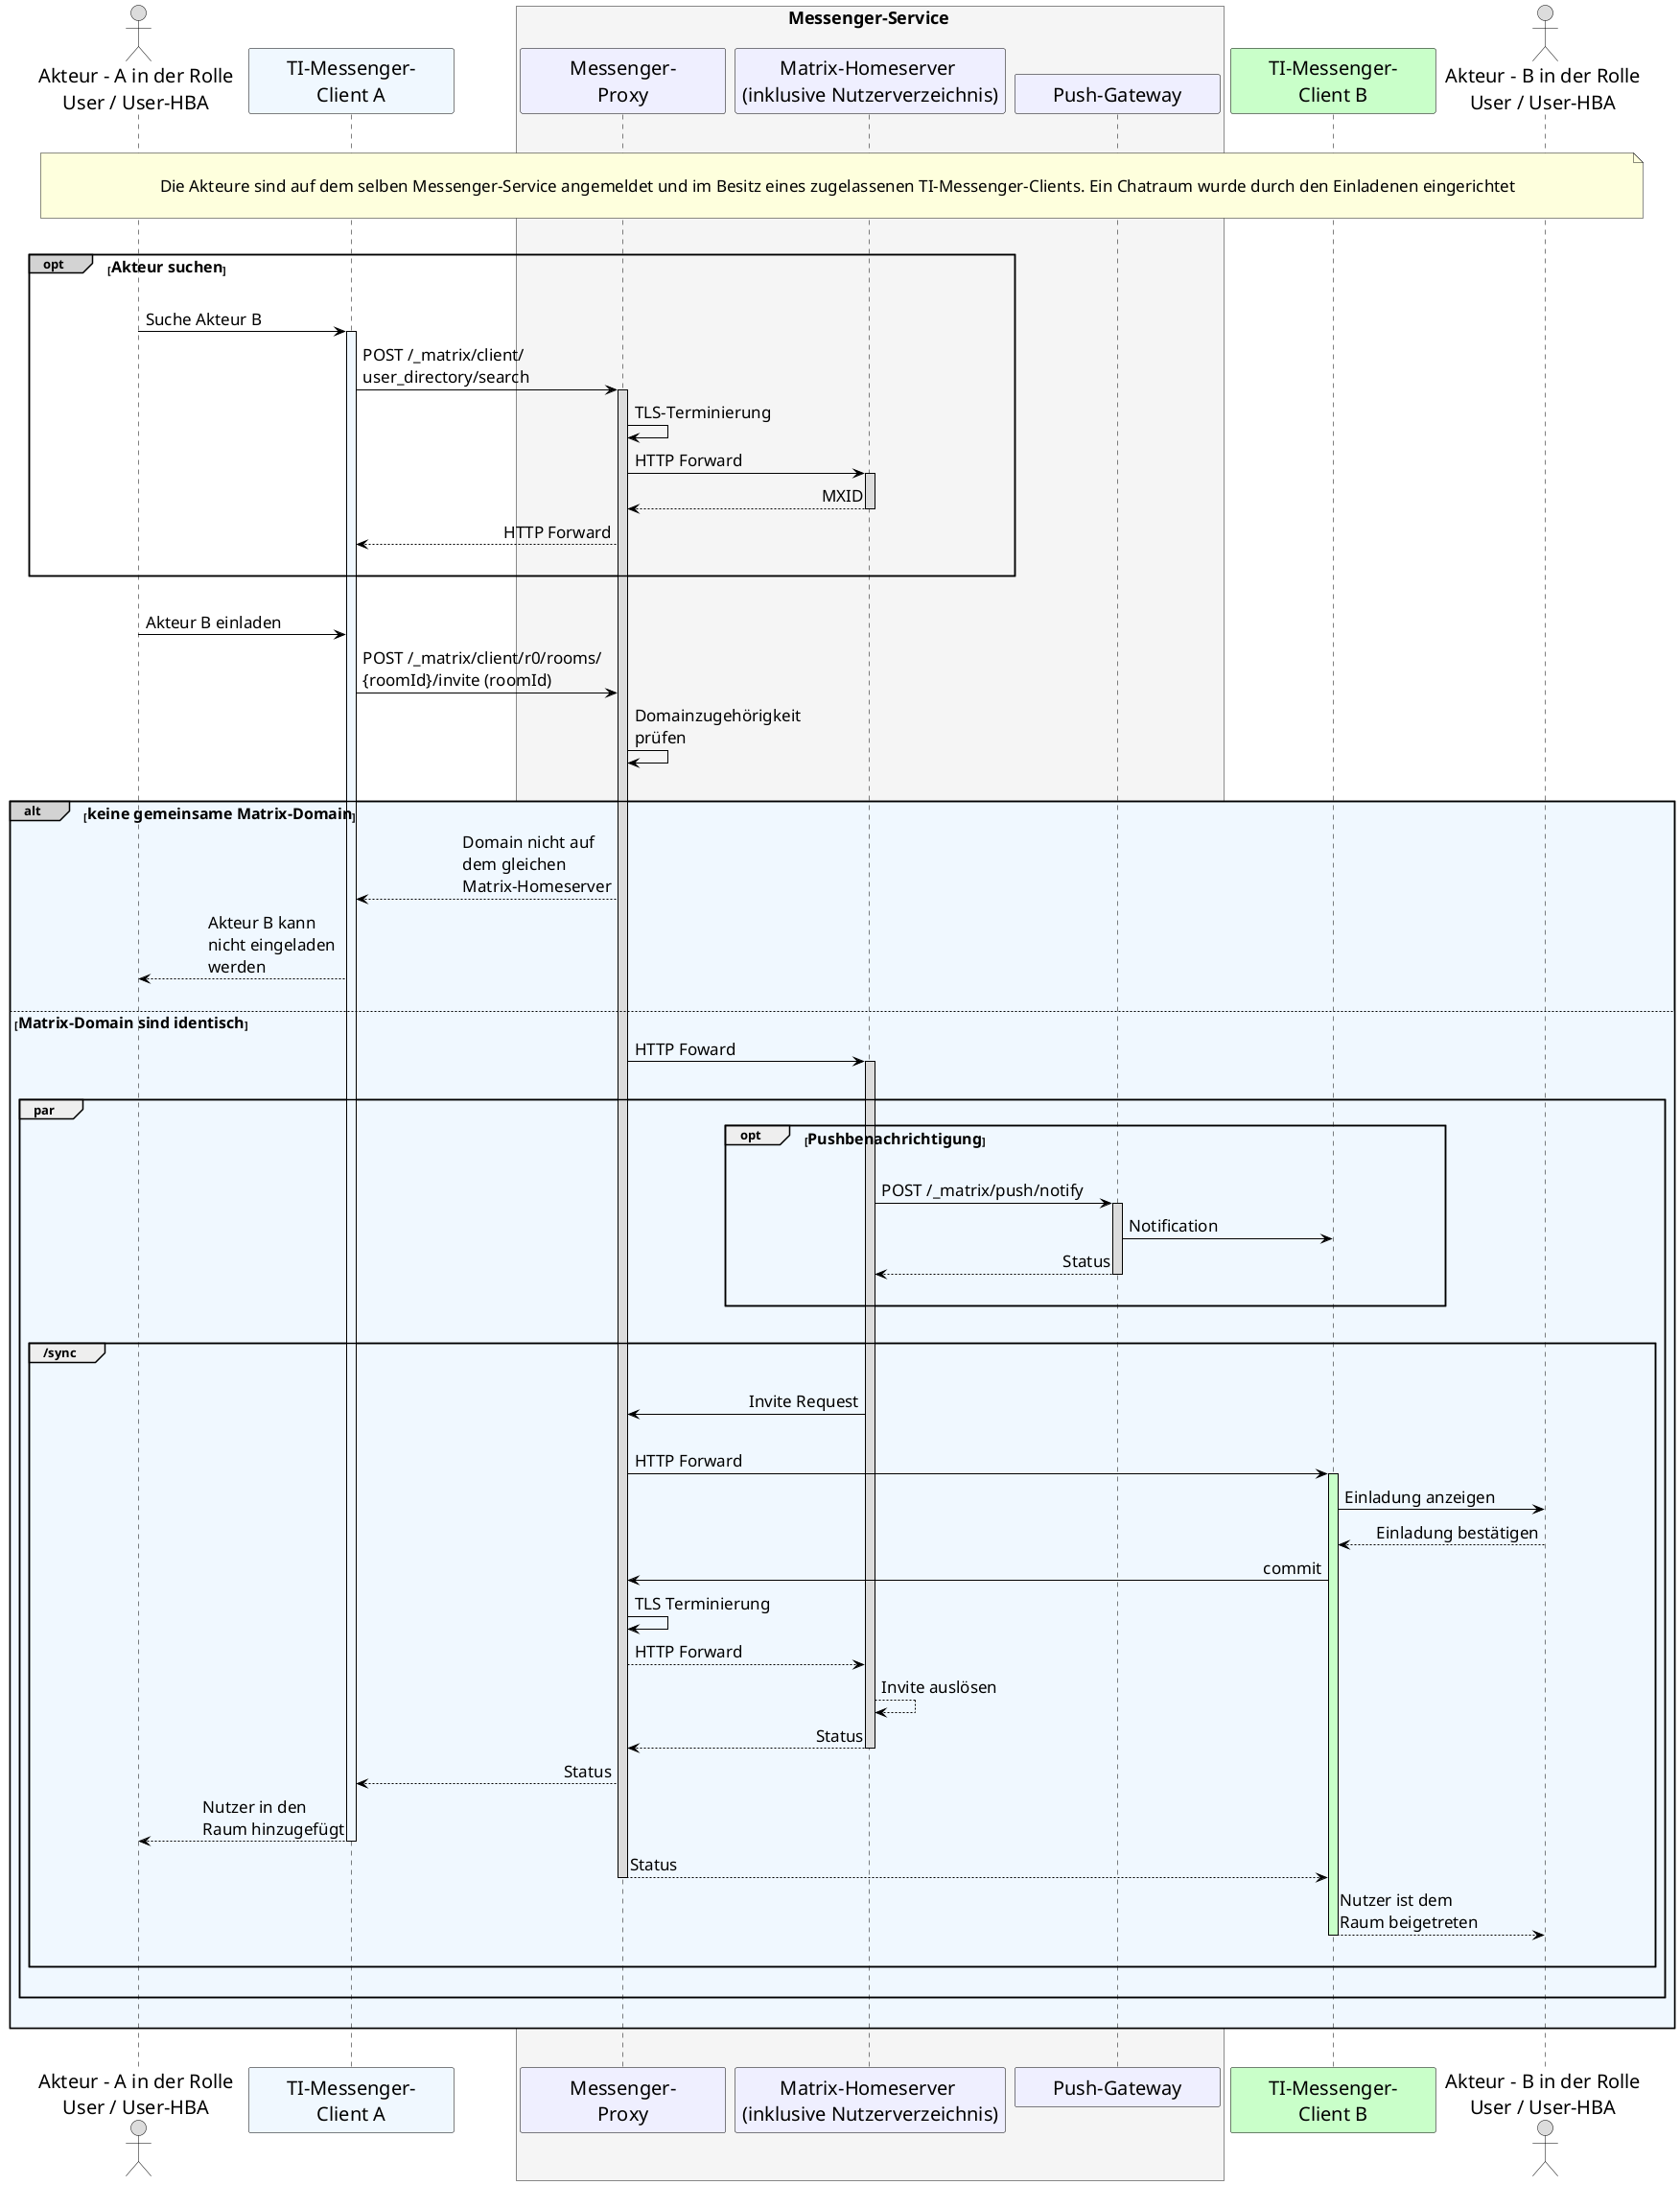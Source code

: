 /' 
# TI-Messenger 1.1
# TI-Messenger-Dienst
# UC - 10104
# Sequence Diagram
# Name: Einladung von Akteuren innerhalb eines Messenger-Service
'/

@startuml
skinparam sequenceMessageAlign direction
skinparam minClassWidth 200
skinparam BoxPadding 1
skinparam sequenceReferenceHeaderBackgroundColor palegreen
scale max 2048 width

skinparam sequence {
ArrowColor black
ArrowFontSize 17
ActorBorderColor black
LifeLineBorderColor black
LifeLineBackgroundColor Gainsboro

ParticipantBorderColor Motivation
ParticipantBackgroundColor Motivation
ParticipantFontName Impact
ParticipantFontSize 20
ParticipantFontColor black
ParticipantBorderColor Black
ParticipantBackgroundColor MOTIVATION

ActorBackgroundColor Gainsboro
ActorFontColor black
ActorFontSize 20
ActorFontName Aapex
}
    actor U1 as "Akteur - A in der Rolle\nUser / User-HBA"
    participant C1 as "TI-Messenger-\nClient A" #AliceBlue
    box <size:18>Messenger-Service</size> #WhiteSmoke
      participant MP as "Messenger-\nProxy"
      participant MH as "Matrix-Homeserver \n(inklusive Nutzerverzeichnis)"
      participant PG as "Push-Gateway"
    end box
    participant C2 as "TI-Messenger-\nClient B"#TECHNOLOGY
    actor U2 as "Akteur - B in der Rolle\nUser / User-HBA"
    
|||
note over U1, U2: \n<size:17>Die Akteure sind auf dem selben Messenger-Service angemeldet und im Besitz eines zugelassenen TI-Messenger-Clients. Ein Chatraum wurde durch den Einladenen eingerichtet</size>\n
|||

    opt#LightGrey <size:16>Akteur suchen</size>
    |||
    U1->C1: Suche Akteur B
      activate C1 #AliceBlue
    C1->MP: POST /_matrix/client/\nuser_directory/search
      activate MP
    MP->MP: TLS-Terminierung
    MP->MH: HTTP Forward
      activate MH
    MH-->MP: MXID
      deactivate MH
    MP-->C1: HTTP Forward
    |||
    end
    
    |||
    U1->C1: Akteur B einladen
    C1->MP: POST /_matrix/client/r0/rooms/\n{roomId}/invite (roomId)
    MP->MP: Domainzugehörigkeit \nprüfen
    |||
    
    alt#LightGrey #AliceBlue <size:16>keine gemeinsame Matrix-Domain</size>
      MP-->C1: Domain nicht auf \ndem gleichen \nMatrix-Homeserver
      C1-->U1: Akteur B kann \nnicht eingeladen \nwerden
      |||
    
      else <size:16>Matrix-Domain sind identisch</size>
    
      MP->MH: HTTP Foward
        activate MH
      |||
      group par 
        opt <size:16>Pushbenachrichtigung</size>
          |||
          MH->PG: POST /_matrix/push/notify
            activate PG
          PG->C2: Notification
          PG-->MH: Status
            deactivate PG
        |||
        end
        |||
        group /sync
          |||
          MH->MP: Invite Request
          |||
          MP->C2: HTTP Forward
            activate C2 #TECHNOLOGY
          C2->U2: Einladung anzeigen
          U2-->C2: Einladung bestätigen
          C2->MP: commit
          MP->MP: TLS Terminierung
          MP-->MH: HTTP Forward
          MH-->MH: Invite auslösen
          MH-->MP: Status
            deactivate MH
          MP-->C1: Status
          C1-->U1: Nutzer in den \nRaum hinzugefügt
            deactivate C1
          MP-->C2: Status
            deactivate MP
          C2-->U2: Nutzer ist dem \nRaum beigetreten
            deactivate C2

        |||
        end
      |||
      end
    |||
    end
|||
@enduml
